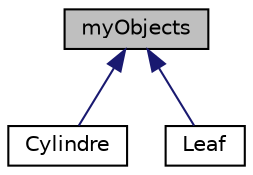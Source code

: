 digraph "myObjects"
{
  edge [fontname="Helvetica",fontsize="10",labelfontname="Helvetica",labelfontsize="10"];
  node [fontname="Helvetica",fontsize="10",shape=record];
  Node0 [label="myObjects",height=0.2,width=0.4,color="black", fillcolor="grey75", style="filled", fontcolor="black"];
  Node0 -> Node1 [dir="back",color="midnightblue",fontsize="10",style="solid",fontname="Helvetica"];
  Node1 [label="Cylindre",height=0.2,width=0.4,color="black", fillcolor="white", style="filled",URL="$classCylindre.html",tooltip="The Cylindre class used to generate log and branches for our trees. "];
  Node0 -> Node2 [dir="back",color="midnightblue",fontsize="10",style="solid",fontname="Helvetica"];
  Node2 [label="Leaf",height=0.2,width=0.4,color="black", fillcolor="white", style="filled",URL="$classLeaf.html",tooltip="The Leaf class used to generate a leaf for the 3D model of our tree. "];
}

